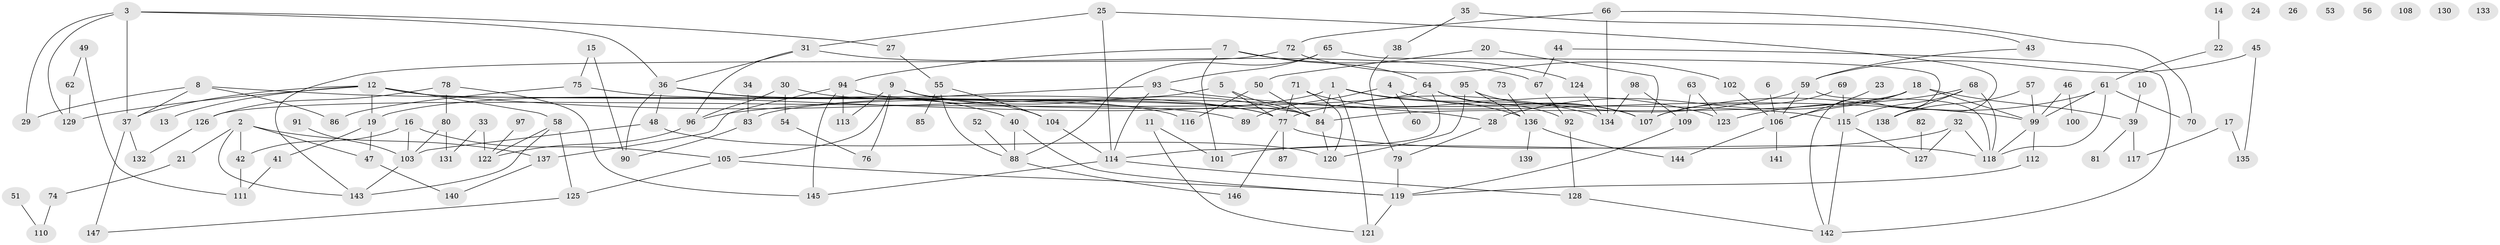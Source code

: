 // coarse degree distribution, {5: 0.11764705882352941, 1: 0.1568627450980392, 2: 0.2647058823529412, 0: 0.06862745098039216, 3: 0.20588235294117646, 6: 0.029411764705882353, 4: 0.0784313725490196, 7: 0.0196078431372549, 11: 0.00980392156862745, 8: 0.0196078431372549, 9: 0.00980392156862745, 13: 0.00980392156862745, 10: 0.00980392156862745}
// Generated by graph-tools (version 1.1) at 2025/42/03/04/25 21:42:32]
// undirected, 147 vertices, 210 edges
graph export_dot {
graph [start="1"]
  node [color=gray90,style=filled];
  1;
  2;
  3;
  4;
  5;
  6;
  7;
  8;
  9;
  10;
  11;
  12;
  13;
  14;
  15;
  16;
  17;
  18;
  19;
  20;
  21;
  22;
  23;
  24;
  25;
  26;
  27;
  28;
  29;
  30;
  31;
  32;
  33;
  34;
  35;
  36;
  37;
  38;
  39;
  40;
  41;
  42;
  43;
  44;
  45;
  46;
  47;
  48;
  49;
  50;
  51;
  52;
  53;
  54;
  55;
  56;
  57;
  58;
  59;
  60;
  61;
  62;
  63;
  64;
  65;
  66;
  67;
  68;
  69;
  70;
  71;
  72;
  73;
  74;
  75;
  76;
  77;
  78;
  79;
  80;
  81;
  82;
  83;
  84;
  85;
  86;
  87;
  88;
  89;
  90;
  91;
  92;
  93;
  94;
  95;
  96;
  97;
  98;
  99;
  100;
  101;
  102;
  103;
  104;
  105;
  106;
  107;
  108;
  109;
  110;
  111;
  112;
  113;
  114;
  115;
  116;
  117;
  118;
  119;
  120;
  121;
  122;
  123;
  124;
  125;
  126;
  127;
  128;
  129;
  130;
  131;
  132;
  133;
  134;
  135;
  136;
  137;
  138;
  139;
  140;
  141;
  142;
  143;
  144;
  145;
  146;
  147;
  1 -- 19;
  1 -- 84;
  1 -- 121;
  1 -- 123;
  1 -- 136;
  2 -- 21;
  2 -- 42;
  2 -- 47;
  2 -- 137;
  2 -- 143;
  3 -- 27;
  3 -- 29;
  3 -- 36;
  3 -- 37;
  3 -- 129;
  4 -- 60;
  4 -- 89;
  4 -- 107;
  5 -- 77;
  5 -- 83;
  5 -- 84;
  6 -- 106;
  7 -- 64;
  7 -- 94;
  7 -- 101;
  7 -- 124;
  8 -- 29;
  8 -- 37;
  8 -- 86;
  8 -- 89;
  9 -- 76;
  9 -- 84;
  9 -- 104;
  9 -- 105;
  9 -- 113;
  10 -- 39;
  11 -- 101;
  11 -- 121;
  12 -- 13;
  12 -- 19;
  12 -- 28;
  12 -- 37;
  12 -- 58;
  12 -- 84;
  12 -- 129;
  14 -- 22;
  15 -- 75;
  15 -- 90;
  16 -- 42;
  16 -- 103;
  16 -- 105;
  17 -- 117;
  17 -- 135;
  18 -- 28;
  18 -- 39;
  18 -- 84;
  18 -- 99;
  18 -- 106;
  19 -- 41;
  19 -- 47;
  20 -- 50;
  20 -- 107;
  21 -- 74;
  22 -- 61;
  23 -- 106;
  25 -- 31;
  25 -- 114;
  25 -- 138;
  27 -- 55;
  28 -- 79;
  30 -- 54;
  30 -- 77;
  30 -- 96;
  31 -- 36;
  31 -- 67;
  31 -- 96;
  32 -- 101;
  32 -- 118;
  32 -- 127;
  33 -- 122;
  33 -- 131;
  34 -- 83;
  35 -- 38;
  35 -- 43;
  36 -- 40;
  36 -- 48;
  36 -- 90;
  36 -- 116;
  37 -- 132;
  37 -- 147;
  38 -- 79;
  39 -- 81;
  39 -- 117;
  40 -- 88;
  40 -- 119;
  41 -- 111;
  42 -- 111;
  43 -- 59;
  44 -- 67;
  44 -- 142;
  45 -- 59;
  45 -- 135;
  46 -- 99;
  46 -- 100;
  47 -- 140;
  48 -- 103;
  48 -- 120;
  49 -- 62;
  49 -- 111;
  50 -- 84;
  50 -- 116;
  51 -- 110;
  52 -- 88;
  54 -- 76;
  55 -- 85;
  55 -- 88;
  55 -- 104;
  57 -- 99;
  57 -- 138;
  58 -- 122;
  58 -- 125;
  58 -- 143;
  59 -- 77;
  59 -- 106;
  59 -- 118;
  61 -- 70;
  61 -- 99;
  61 -- 107;
  61 -- 118;
  62 -- 129;
  63 -- 109;
  63 -- 123;
  64 -- 92;
  64 -- 107;
  64 -- 114;
  64 -- 126;
  65 -- 88;
  65 -- 93;
  65 -- 142;
  66 -- 70;
  66 -- 72;
  66 -- 134;
  67 -- 92;
  68 -- 115;
  68 -- 118;
  68 -- 123;
  68 -- 138;
  69 -- 107;
  69 -- 115;
  71 -- 77;
  71 -- 120;
  71 -- 134;
  72 -- 102;
  72 -- 143;
  73 -- 136;
  74 -- 110;
  75 -- 77;
  75 -- 86;
  77 -- 87;
  77 -- 118;
  77 -- 146;
  78 -- 80;
  78 -- 126;
  78 -- 145;
  79 -- 119;
  80 -- 103;
  80 -- 131;
  82 -- 127;
  83 -- 90;
  84 -- 120;
  88 -- 146;
  91 -- 103;
  92 -- 128;
  93 -- 96;
  93 -- 99;
  93 -- 114;
  94 -- 113;
  94 -- 115;
  94 -- 137;
  94 -- 145;
  95 -- 107;
  95 -- 120;
  95 -- 136;
  96 -- 122;
  97 -- 122;
  98 -- 109;
  98 -- 134;
  99 -- 112;
  99 -- 118;
  102 -- 106;
  103 -- 143;
  104 -- 114;
  105 -- 119;
  105 -- 125;
  106 -- 141;
  106 -- 144;
  109 -- 119;
  112 -- 119;
  114 -- 128;
  114 -- 145;
  115 -- 127;
  115 -- 142;
  119 -- 121;
  124 -- 134;
  125 -- 147;
  126 -- 132;
  128 -- 142;
  136 -- 139;
  136 -- 144;
  137 -- 140;
}
